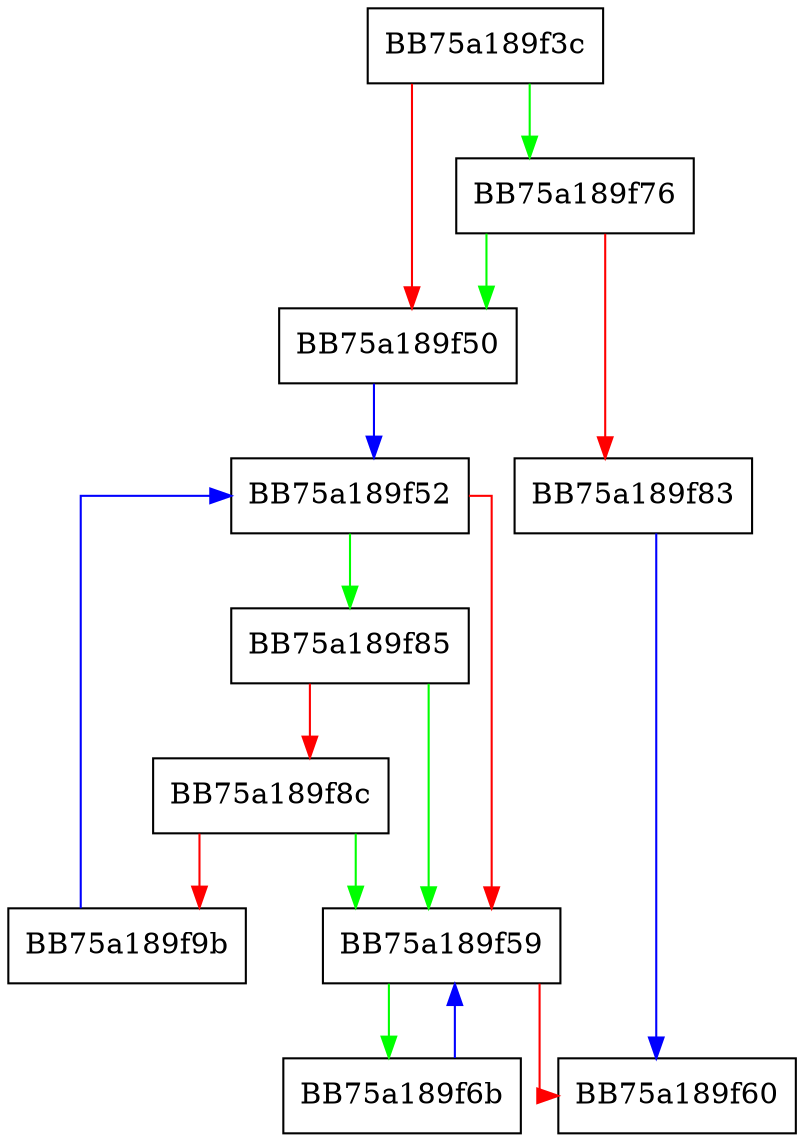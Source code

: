 digraph AcquireShared {
  node [shape="box"];
  graph [splines=ortho];
  BB75a189f3c -> BB75a189f76 [color="green"];
  BB75a189f3c -> BB75a189f50 [color="red"];
  BB75a189f50 -> BB75a189f52 [color="blue"];
  BB75a189f52 -> BB75a189f85 [color="green"];
  BB75a189f52 -> BB75a189f59 [color="red"];
  BB75a189f59 -> BB75a189f6b [color="green"];
  BB75a189f59 -> BB75a189f60 [color="red"];
  BB75a189f6b -> BB75a189f59 [color="blue"];
  BB75a189f76 -> BB75a189f50 [color="green"];
  BB75a189f76 -> BB75a189f83 [color="red"];
  BB75a189f83 -> BB75a189f60 [color="blue"];
  BB75a189f85 -> BB75a189f59 [color="green"];
  BB75a189f85 -> BB75a189f8c [color="red"];
  BB75a189f8c -> BB75a189f59 [color="green"];
  BB75a189f8c -> BB75a189f9b [color="red"];
  BB75a189f9b -> BB75a189f52 [color="blue"];
}